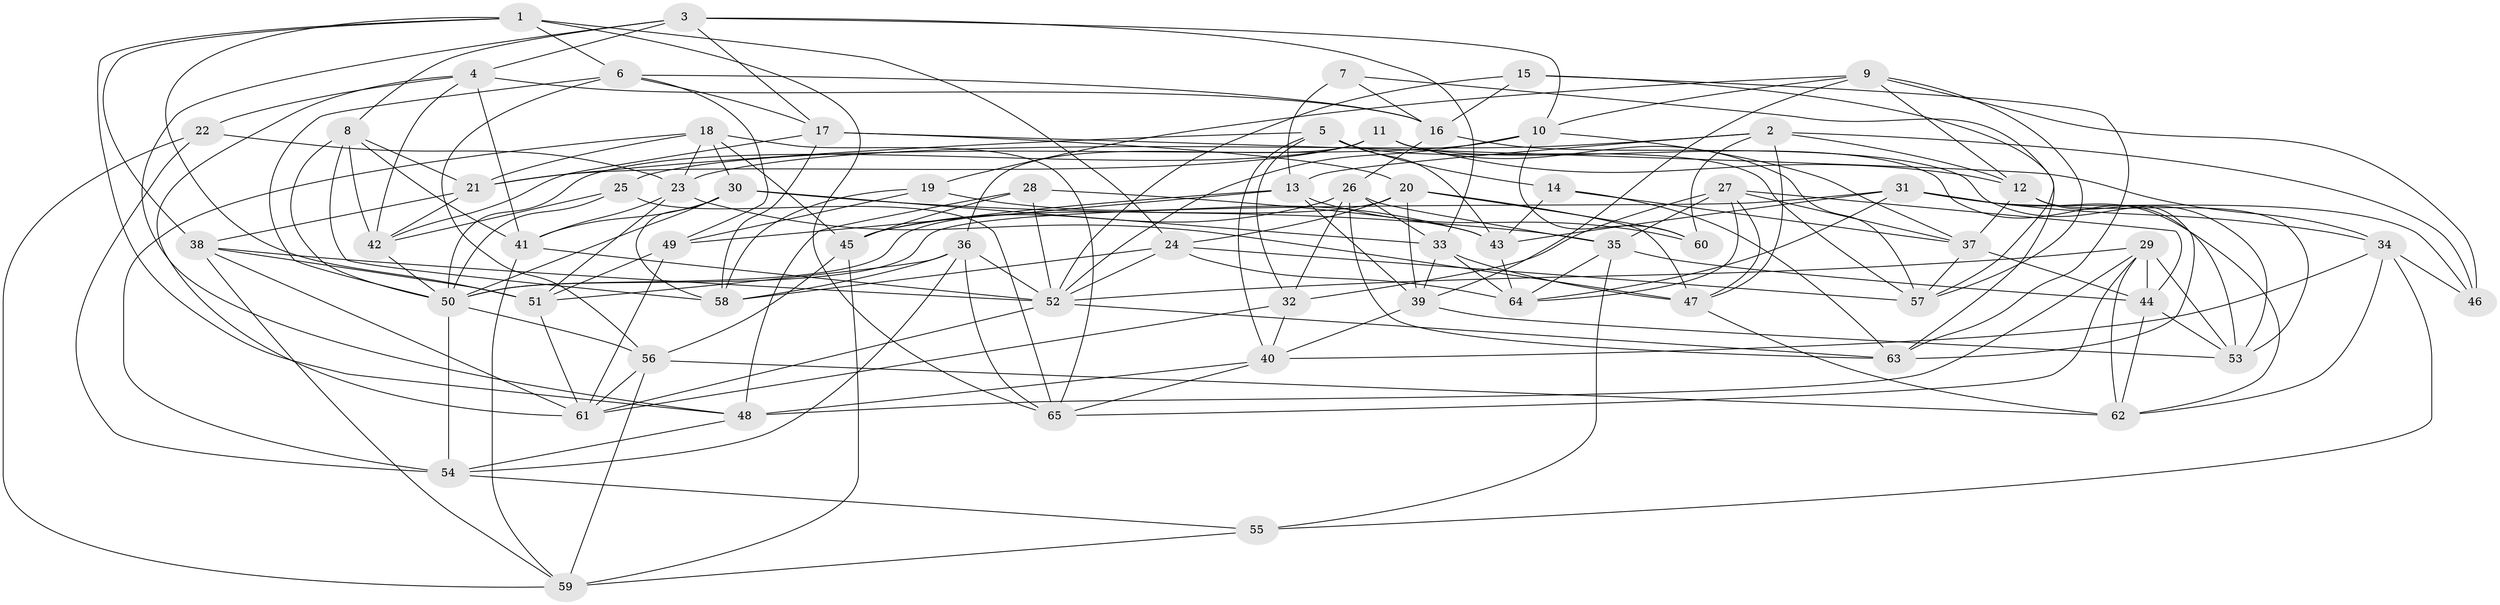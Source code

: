 // original degree distribution, {4: 1.0}
// Generated by graph-tools (version 1.1) at 2025/50/03/09/25 03:50:48]
// undirected, 65 vertices, 188 edges
graph export_dot {
graph [start="1"]
  node [color=gray90,style=filled];
  1;
  2;
  3;
  4;
  5;
  6;
  7;
  8;
  9;
  10;
  11;
  12;
  13;
  14;
  15;
  16;
  17;
  18;
  19;
  20;
  21;
  22;
  23;
  24;
  25;
  26;
  27;
  28;
  29;
  30;
  31;
  32;
  33;
  34;
  35;
  36;
  37;
  38;
  39;
  40;
  41;
  42;
  43;
  44;
  45;
  46;
  47;
  48;
  49;
  50;
  51;
  52;
  53;
  54;
  55;
  56;
  57;
  58;
  59;
  60;
  61;
  62;
  63;
  64;
  65;
  1 -- 6 [weight=1.0];
  1 -- 24 [weight=1.0];
  1 -- 38 [weight=1.0];
  1 -- 48 [weight=1.0];
  1 -- 51 [weight=1.0];
  1 -- 65 [weight=1.0];
  2 -- 12 [weight=1.0];
  2 -- 13 [weight=1.0];
  2 -- 23 [weight=1.0];
  2 -- 46 [weight=1.0];
  2 -- 47 [weight=1.0];
  2 -- 60 [weight=1.0];
  3 -- 4 [weight=1.0];
  3 -- 8 [weight=1.0];
  3 -- 10 [weight=1.0];
  3 -- 17 [weight=1.0];
  3 -- 33 [weight=1.0];
  3 -- 48 [weight=1.0];
  4 -- 16 [weight=1.0];
  4 -- 22 [weight=1.0];
  4 -- 41 [weight=1.0];
  4 -- 42 [weight=1.0];
  4 -- 61 [weight=1.0];
  5 -- 14 [weight=1.0];
  5 -- 21 [weight=1.0];
  5 -- 32 [weight=1.0];
  5 -- 40 [weight=1.0];
  5 -- 43 [weight=1.0];
  5 -- 57 [weight=1.0];
  6 -- 16 [weight=1.0];
  6 -- 17 [weight=1.0];
  6 -- 49 [weight=1.0];
  6 -- 50 [weight=1.0];
  6 -- 56 [weight=1.0];
  7 -- 13 [weight=2.0];
  7 -- 16 [weight=1.0];
  7 -- 63 [weight=1.0];
  8 -- 21 [weight=1.0];
  8 -- 41 [weight=1.0];
  8 -- 42 [weight=1.0];
  8 -- 50 [weight=1.0];
  8 -- 58 [weight=1.0];
  9 -- 10 [weight=1.0];
  9 -- 12 [weight=1.0];
  9 -- 19 [weight=1.0];
  9 -- 39 [weight=1.0];
  9 -- 46 [weight=1.0];
  9 -- 57 [weight=1.0];
  10 -- 25 [weight=1.0];
  10 -- 37 [weight=1.0];
  10 -- 52 [weight=1.0];
  10 -- 60 [weight=1.0];
  11 -- 12 [weight=1.0];
  11 -- 21 [weight=1.0];
  11 -- 36 [weight=1.0];
  11 -- 50 [weight=1.0];
  11 -- 53 [weight=1.0];
  11 -- 57 [weight=1.0];
  12 -- 37 [weight=1.0];
  12 -- 53 [weight=1.0];
  12 -- 63 [weight=1.0];
  13 -- 39 [weight=1.0];
  13 -- 45 [weight=1.0];
  13 -- 49 [weight=2.0];
  13 -- 60 [weight=1.0];
  14 -- 37 [weight=1.0];
  14 -- 43 [weight=1.0];
  14 -- 63 [weight=1.0];
  15 -- 16 [weight=1.0];
  15 -- 52 [weight=1.0];
  15 -- 57 [weight=1.0];
  15 -- 63 [weight=1.0];
  16 -- 26 [weight=1.0];
  16 -- 53 [weight=1.0];
  17 -- 20 [weight=1.0];
  17 -- 34 [weight=1.0];
  17 -- 42 [weight=1.0];
  17 -- 58 [weight=1.0];
  18 -- 21 [weight=1.0];
  18 -- 23 [weight=1.0];
  18 -- 30 [weight=1.0];
  18 -- 45 [weight=1.0];
  18 -- 54 [weight=1.0];
  18 -- 65 [weight=1.0];
  19 -- 43 [weight=1.0];
  19 -- 49 [weight=1.0];
  19 -- 58 [weight=1.0];
  20 -- 24 [weight=1.0];
  20 -- 39 [weight=1.0];
  20 -- 47 [weight=1.0];
  20 -- 50 [weight=1.0];
  20 -- 60 [weight=1.0];
  21 -- 38 [weight=1.0];
  21 -- 42 [weight=1.0];
  22 -- 23 [weight=1.0];
  22 -- 54 [weight=1.0];
  22 -- 59 [weight=1.0];
  23 -- 41 [weight=1.0];
  23 -- 47 [weight=1.0];
  23 -- 51 [weight=1.0];
  24 -- 52 [weight=1.0];
  24 -- 57 [weight=1.0];
  24 -- 58 [weight=1.0];
  24 -- 64 [weight=1.0];
  25 -- 42 [weight=1.0];
  25 -- 50 [weight=1.0];
  25 -- 65 [weight=1.0];
  26 -- 32 [weight=1.0];
  26 -- 33 [weight=1.0];
  26 -- 35 [weight=1.0];
  26 -- 45 [weight=1.0];
  26 -- 63 [weight=1.0];
  27 -- 32 [weight=1.0];
  27 -- 35 [weight=1.0];
  27 -- 37 [weight=1.0];
  27 -- 44 [weight=1.0];
  27 -- 47 [weight=1.0];
  27 -- 64 [weight=1.0];
  28 -- 43 [weight=1.0];
  28 -- 45 [weight=1.0];
  28 -- 48 [weight=1.0];
  28 -- 52 [weight=1.0];
  29 -- 44 [weight=1.0];
  29 -- 48 [weight=1.0];
  29 -- 52 [weight=1.0];
  29 -- 53 [weight=1.0];
  29 -- 62 [weight=1.0];
  29 -- 65 [weight=1.0];
  30 -- 33 [weight=1.0];
  30 -- 35 [weight=1.0];
  30 -- 41 [weight=1.0];
  30 -- 50 [weight=1.0];
  30 -- 58 [weight=1.0];
  31 -- 34 [weight=1.0];
  31 -- 43 [weight=1.0];
  31 -- 46 [weight=1.0];
  31 -- 50 [weight=1.0];
  31 -- 62 [weight=1.0];
  31 -- 64 [weight=1.0];
  32 -- 40 [weight=1.0];
  32 -- 61 [weight=2.0];
  33 -- 39 [weight=1.0];
  33 -- 47 [weight=1.0];
  33 -- 64 [weight=1.0];
  34 -- 40 [weight=1.0];
  34 -- 46 [weight=1.0];
  34 -- 55 [weight=1.0];
  34 -- 62 [weight=1.0];
  35 -- 44 [weight=1.0];
  35 -- 55 [weight=1.0];
  35 -- 64 [weight=1.0];
  36 -- 51 [weight=1.0];
  36 -- 52 [weight=1.0];
  36 -- 54 [weight=1.0];
  36 -- 58 [weight=1.0];
  36 -- 65 [weight=1.0];
  37 -- 44 [weight=1.0];
  37 -- 57 [weight=1.0];
  38 -- 51 [weight=1.0];
  38 -- 52 [weight=1.0];
  38 -- 59 [weight=1.0];
  38 -- 61 [weight=1.0];
  39 -- 40 [weight=1.0];
  39 -- 53 [weight=1.0];
  40 -- 48 [weight=1.0];
  40 -- 65 [weight=1.0];
  41 -- 52 [weight=1.0];
  41 -- 59 [weight=1.0];
  42 -- 50 [weight=1.0];
  43 -- 64 [weight=1.0];
  44 -- 53 [weight=1.0];
  44 -- 62 [weight=1.0];
  45 -- 56 [weight=1.0];
  45 -- 59 [weight=1.0];
  47 -- 62 [weight=1.0];
  48 -- 54 [weight=1.0];
  49 -- 51 [weight=1.0];
  49 -- 61 [weight=1.0];
  50 -- 54 [weight=1.0];
  50 -- 56 [weight=1.0];
  51 -- 61 [weight=1.0];
  52 -- 61 [weight=1.0];
  52 -- 63 [weight=1.0];
  54 -- 55 [weight=1.0];
  55 -- 59 [weight=1.0];
  56 -- 59 [weight=1.0];
  56 -- 61 [weight=1.0];
  56 -- 62 [weight=1.0];
}
